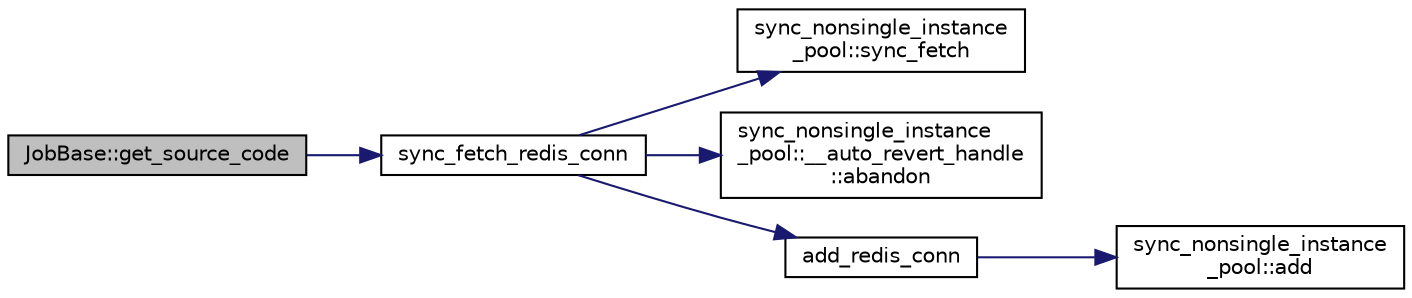 digraph "JobBase::get_source_code"
{
 // LATEX_PDF_SIZE
  edge [fontname="Helvetica",fontsize="10",labelfontname="Helvetica",labelfontsize="10"];
  node [fontname="Helvetica",fontsize="10",shape=record];
  rankdir="LR";
  Node15 [label="JobBase::get_source_code",height=0.2,width=0.4,color="black", fillcolor="grey75", style="filled", fontcolor="black",tooltip="从 redis 中取得代码"];
  Node15 -> Node16 [color="midnightblue",fontsize="10",style="solid",fontname="Helvetica"];
  Node16 [label="sync_fetch_redis_conn",height=0.2,width=0.4,color="black", fillcolor="white", style="filled",URL="$master_2redis__conn__factory_8hpp.html#ab198e48c9dee63607145289ef1aa7757",tooltip=" "];
  Node16 -> Node17 [color="midnightblue",fontsize="10",style="solid",fontname="Helvetica"];
  Node17 [label="sync_nonsingle_instance\l_pool::sync_fetch",height=0.2,width=0.4,color="black", fillcolor="white", style="filled",URL="$classsync__nonsingle__instance__pool.html#a737a17399fd4b8ac9894d0fa379caa41",tooltip=" "];
  Node16 -> Node18 [color="midnightblue",fontsize="10",style="solid",fontname="Helvetica"];
  Node18 [label="sync_nonsingle_instance\l_pool::__auto_revert_handle\l::abandon",height=0.2,width=0.4,color="black", fillcolor="white", style="filled",URL="$classsync__nonsingle__instance__pool_1_1____auto__revert__handle.html#a11a1bd0b4726a771bb3ef0b5a010f340",tooltip=" "];
  Node16 -> Node19 [color="midnightblue",fontsize="10",style="solid",fontname="Helvetica"];
  Node19 [label="add_redis_conn",height=0.2,width=0.4,color="black", fillcolor="white", style="filled",URL="$master_2redis__conn__factory_8hpp.html#a2c9be7394111105ab04a9aeafebb3188",tooltip=" "];
  Node19 -> Node20 [color="midnightblue",fontsize="10",style="solid",fontname="Helvetica"];
  Node20 [label="sync_nonsingle_instance\l_pool::add",height=0.2,width=0.4,color="black", fillcolor="white", style="filled",URL="$classsync__nonsingle__instance__pool.html#a2aee96341e92381860e4366201cee988",tooltip=" "];
}
